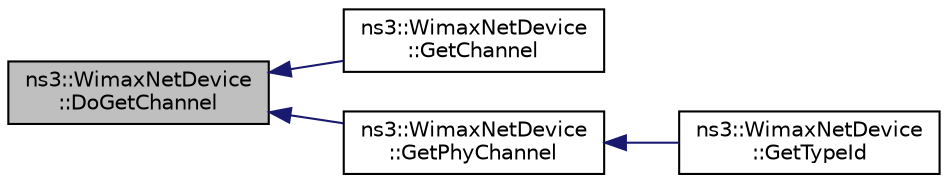 digraph "ns3::WimaxNetDevice::DoGetChannel"
{
  edge [fontname="Helvetica",fontsize="10",labelfontname="Helvetica",labelfontsize="10"];
  node [fontname="Helvetica",fontsize="10",shape=record];
  rankdir="LR";
  Node1 [label="ns3::WimaxNetDevice\l::DoGetChannel",height=0.2,width=0.4,color="black", fillcolor="grey75", style="filled", fontcolor="black"];
  Node1 -> Node2 [dir="back",color="midnightblue",fontsize="10",style="solid"];
  Node2 [label="ns3::WimaxNetDevice\l::GetChannel",height=0.2,width=0.4,color="black", fillcolor="white", style="filled",URL="$dc/d52/classns3_1_1WimaxNetDevice.html#a3342f369d5003e8ef153c93d67f0c526"];
  Node1 -> Node3 [dir="back",color="midnightblue",fontsize="10",style="solid"];
  Node3 [label="ns3::WimaxNetDevice\l::GetPhyChannel",height=0.2,width=0.4,color="black", fillcolor="white", style="filled",URL="$dc/d52/classns3_1_1WimaxNetDevice.html#abbd7ff170f367e0e6e980c5b0d3ab81e"];
  Node3 -> Node4 [dir="back",color="midnightblue",fontsize="10",style="solid"];
  Node4 [label="ns3::WimaxNetDevice\l::GetTypeId",height=0.2,width=0.4,color="black", fillcolor="white", style="filled",URL="$dc/d52/classns3_1_1WimaxNetDevice.html#a284c4ec1e399010085c056f9306b285e",tooltip="Get the type ID. "];
}
